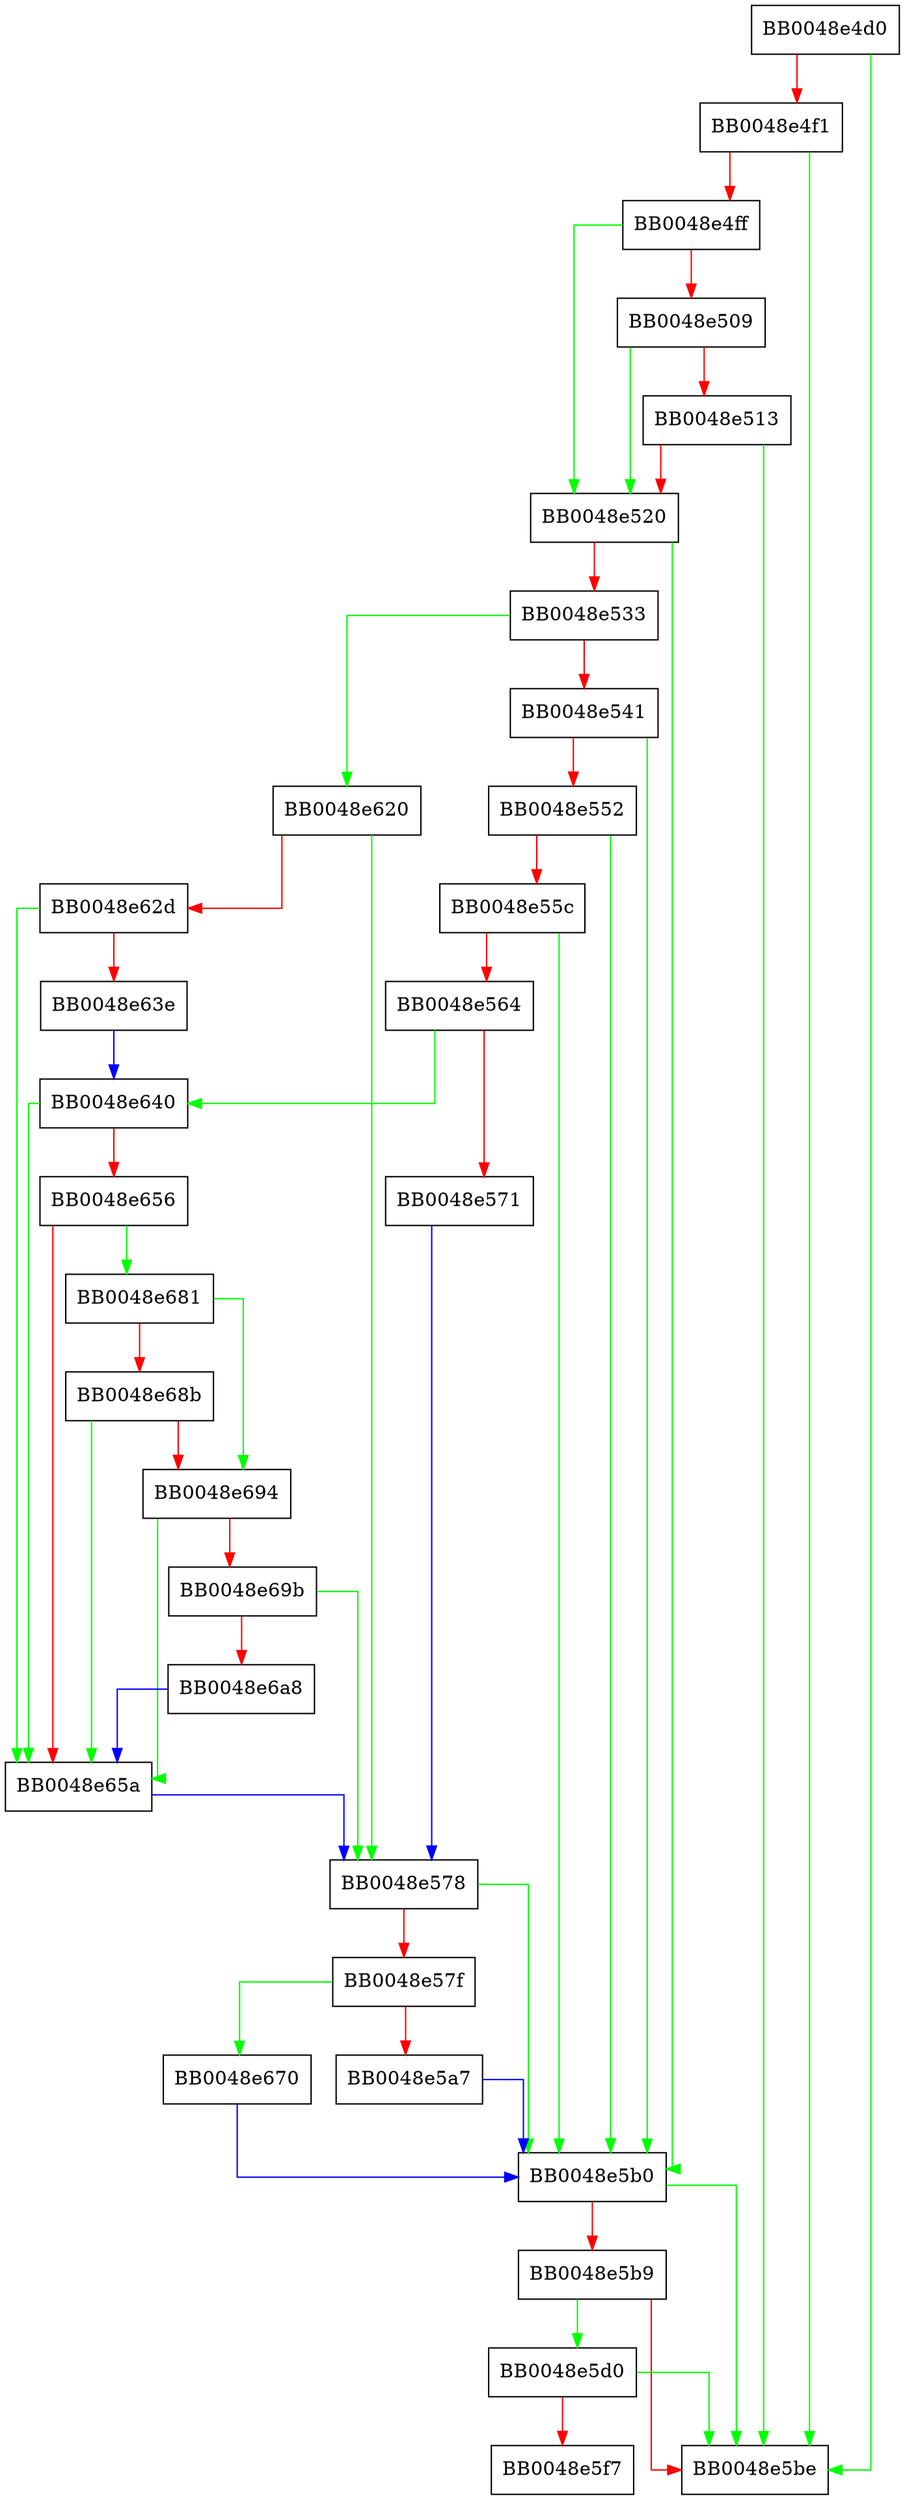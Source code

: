 digraph ssl_update_cache {
  node [shape="box"];
  graph [splines=ortho];
  BB0048e4d0 -> BB0048e5be [color="green"];
  BB0048e4d0 -> BB0048e4f1 [color="red"];
  BB0048e4f1 -> BB0048e5be [color="green"];
  BB0048e4f1 -> BB0048e4ff [color="red"];
  BB0048e4ff -> BB0048e520 [color="green"];
  BB0048e4ff -> BB0048e509 [color="red"];
  BB0048e509 -> BB0048e520 [color="green"];
  BB0048e509 -> BB0048e513 [color="red"];
  BB0048e513 -> BB0048e5be [color="green"];
  BB0048e513 -> BB0048e520 [color="red"];
  BB0048e520 -> BB0048e5b0 [color="green"];
  BB0048e520 -> BB0048e533 [color="red"];
  BB0048e533 -> BB0048e620 [color="green"];
  BB0048e533 -> BB0048e541 [color="red"];
  BB0048e541 -> BB0048e5b0 [color="green"];
  BB0048e541 -> BB0048e552 [color="red"];
  BB0048e552 -> BB0048e5b0 [color="green"];
  BB0048e552 -> BB0048e55c [color="red"];
  BB0048e55c -> BB0048e5b0 [color="green"];
  BB0048e55c -> BB0048e564 [color="red"];
  BB0048e564 -> BB0048e640 [color="green"];
  BB0048e564 -> BB0048e571 [color="red"];
  BB0048e571 -> BB0048e578 [color="blue"];
  BB0048e578 -> BB0048e5b0 [color="green"];
  BB0048e578 -> BB0048e57f [color="red"];
  BB0048e57f -> BB0048e670 [color="green"];
  BB0048e57f -> BB0048e5a7 [color="red"];
  BB0048e5a7 -> BB0048e5b0 [color="blue"];
  BB0048e5b0 -> BB0048e5be [color="green"];
  BB0048e5b0 -> BB0048e5b9 [color="red"];
  BB0048e5b9 -> BB0048e5d0 [color="green"];
  BB0048e5b9 -> BB0048e5be [color="red"];
  BB0048e5d0 -> BB0048e5be [color="green"];
  BB0048e5d0 -> BB0048e5f7 [color="red"];
  BB0048e620 -> BB0048e578 [color="green"];
  BB0048e620 -> BB0048e62d [color="red"];
  BB0048e62d -> BB0048e65a [color="green"];
  BB0048e62d -> BB0048e63e [color="red"];
  BB0048e63e -> BB0048e640 [color="blue"];
  BB0048e640 -> BB0048e65a [color="green"];
  BB0048e640 -> BB0048e656 [color="red"];
  BB0048e656 -> BB0048e681 [color="green"];
  BB0048e656 -> BB0048e65a [color="red"];
  BB0048e65a -> BB0048e578 [color="blue"];
  BB0048e670 -> BB0048e5b0 [color="blue"];
  BB0048e681 -> BB0048e694 [color="green"];
  BB0048e681 -> BB0048e68b [color="red"];
  BB0048e68b -> BB0048e65a [color="green"];
  BB0048e68b -> BB0048e694 [color="red"];
  BB0048e694 -> BB0048e65a [color="green"];
  BB0048e694 -> BB0048e69b [color="red"];
  BB0048e69b -> BB0048e578 [color="green"];
  BB0048e69b -> BB0048e6a8 [color="red"];
  BB0048e6a8 -> BB0048e65a [color="blue"];
}